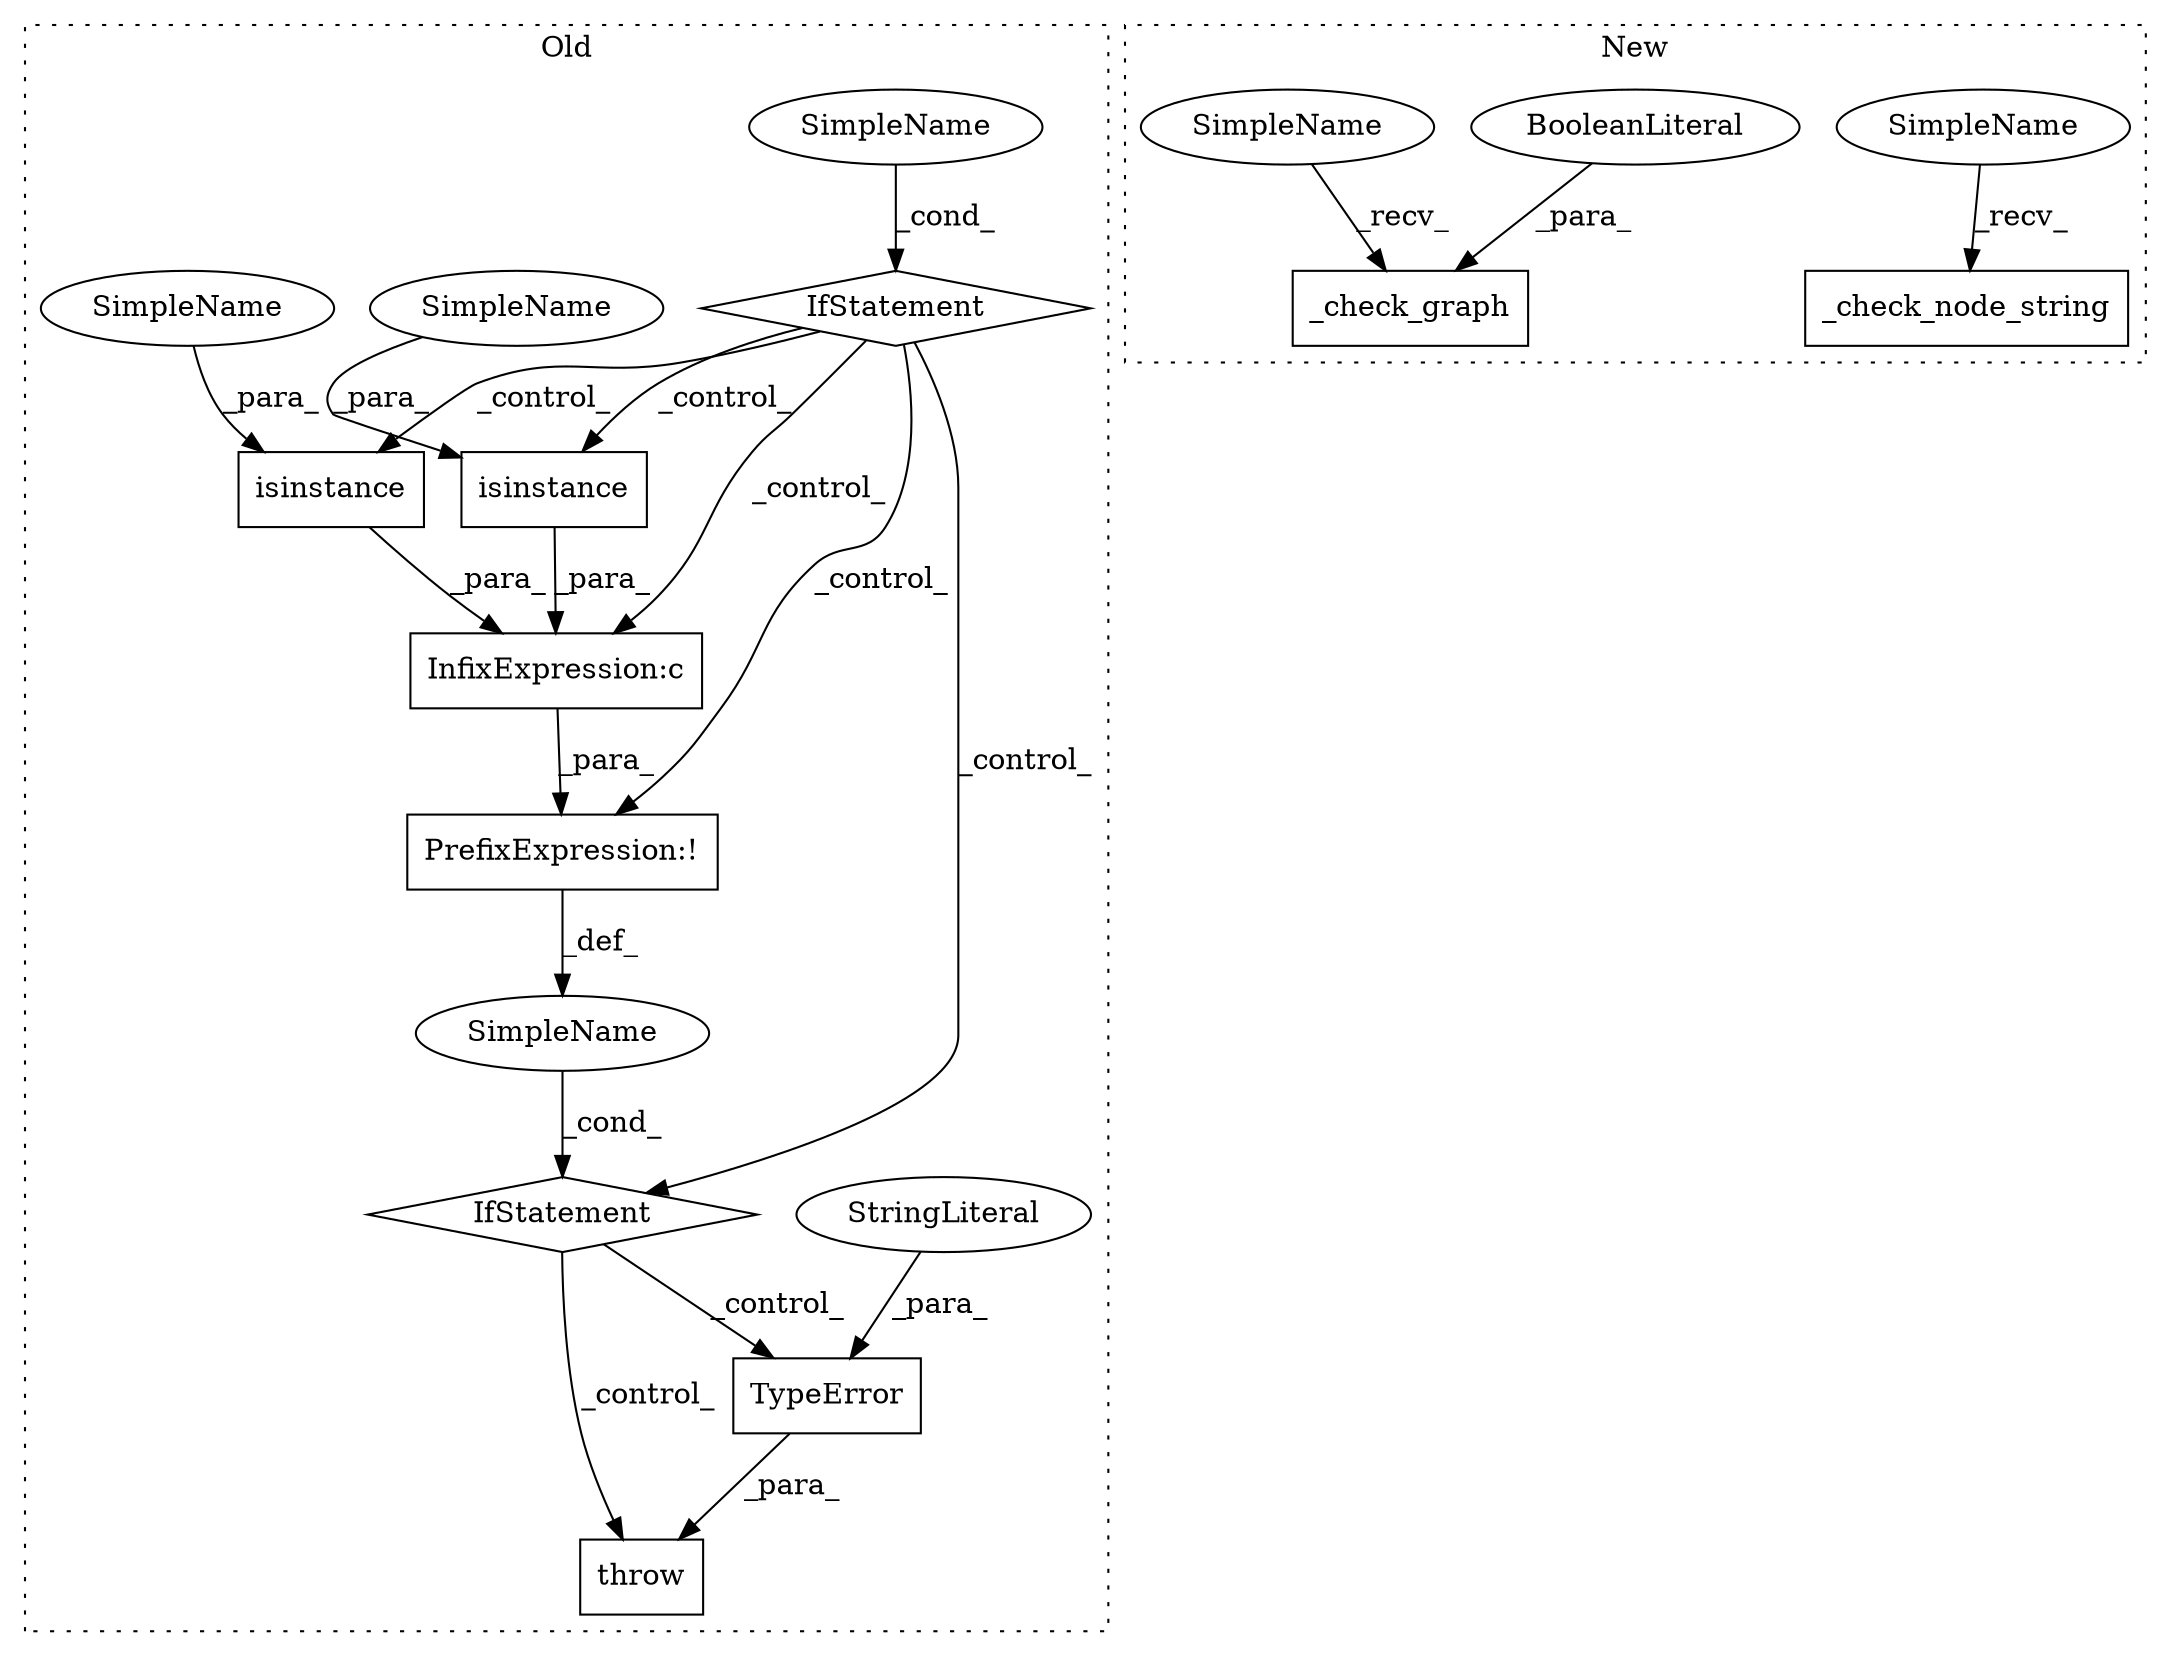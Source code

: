 digraph G {
subgraph cluster0 {
1 [label="throw" a="53" s="528" l="6" shape="box"];
3 [label="isinstance" a="32" s="457,482" l="11,1" shape="box"];
4 [label="SimpleName" a="42" s="" l="" shape="ellipse"];
5 [label="TypeError" a="32" s="534,575" l="10,1" shape="box"];
6 [label="IfStatement" a="25" s="451,514" l="4,2" shape="diamond"];
7 [label="PrefixExpression:!" a="38" s="455" l="1" shape="box"];
8 [label="StringLiteral" a="45" s="544" l="31" shape="ellipse"];
9 [label="isinstance" a="32" s="487,512" l="11,1" shape="box"];
10 [label="InfixExpression:c" a="27" s="483" l="4" shape="box"];
11 [label="SimpleName" a="42" s="" l="" shape="ellipse"];
14 [label="IfStatement" a="25" s="337,355" l="4,2" shape="diamond"];
17 [label="SimpleName" a="42" s="506" l="6" shape="ellipse"];
18 [label="SimpleName" a="42" s="476" l="6" shape="ellipse"];
label = "Old";
style="dotted";
}
subgraph cluster1 {
2 [label="_check_node_string" a="32" s="363,410" l="19,1" shape="box"];
12 [label="_check_graph" a="32" s="546,563" l="13,1" shape="box"];
13 [label="BooleanLiteral" a="9" s="559" l="4" shape="ellipse"];
15 [label="SimpleName" a="42" s="358" l="4" shape="ellipse"];
16 [label="SimpleName" a="42" s="541" l="4" shape="ellipse"];
label = "New";
style="dotted";
}
3 -> 10 [label="_para_"];
4 -> 6 [label="_cond_"];
5 -> 1 [label="_para_"];
6 -> 5 [label="_control_"];
6 -> 1 [label="_control_"];
7 -> 4 [label="_def_"];
8 -> 5 [label="_para_"];
9 -> 10 [label="_para_"];
10 -> 7 [label="_para_"];
11 -> 14 [label="_cond_"];
13 -> 12 [label="_para_"];
14 -> 9 [label="_control_"];
14 -> 3 [label="_control_"];
14 -> 6 [label="_control_"];
14 -> 7 [label="_control_"];
14 -> 10 [label="_control_"];
15 -> 2 [label="_recv_"];
16 -> 12 [label="_recv_"];
17 -> 9 [label="_para_"];
18 -> 3 [label="_para_"];
}